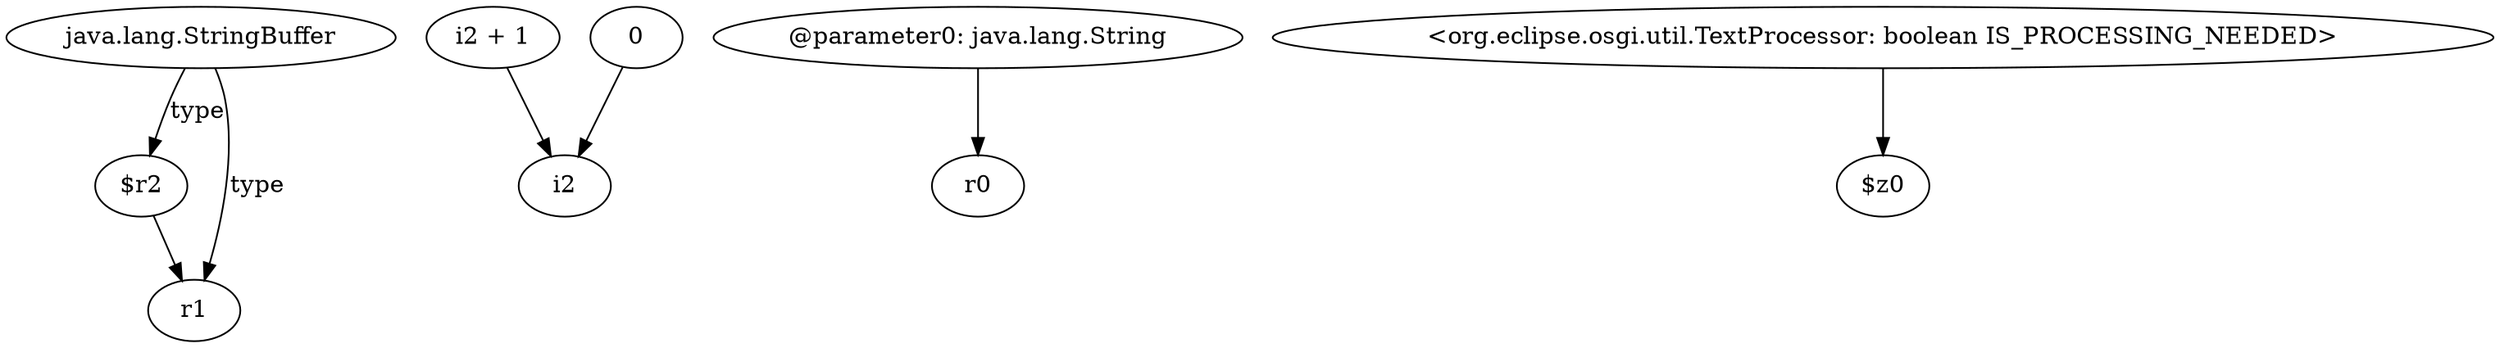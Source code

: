 digraph g {
0[label="$r2"]
1[label="r1"]
0->1[label=""]
2[label="i2 + 1"]
3[label="i2"]
2->3[label=""]
4[label="@parameter0: java.lang.String"]
5[label="r0"]
4->5[label=""]
6[label="java.lang.StringBuffer"]
6->0[label="type"]
7[label="<org.eclipse.osgi.util.TextProcessor: boolean IS_PROCESSING_NEEDED>"]
8[label="$z0"]
7->8[label=""]
9[label="0"]
9->3[label=""]
6->1[label="type"]
}